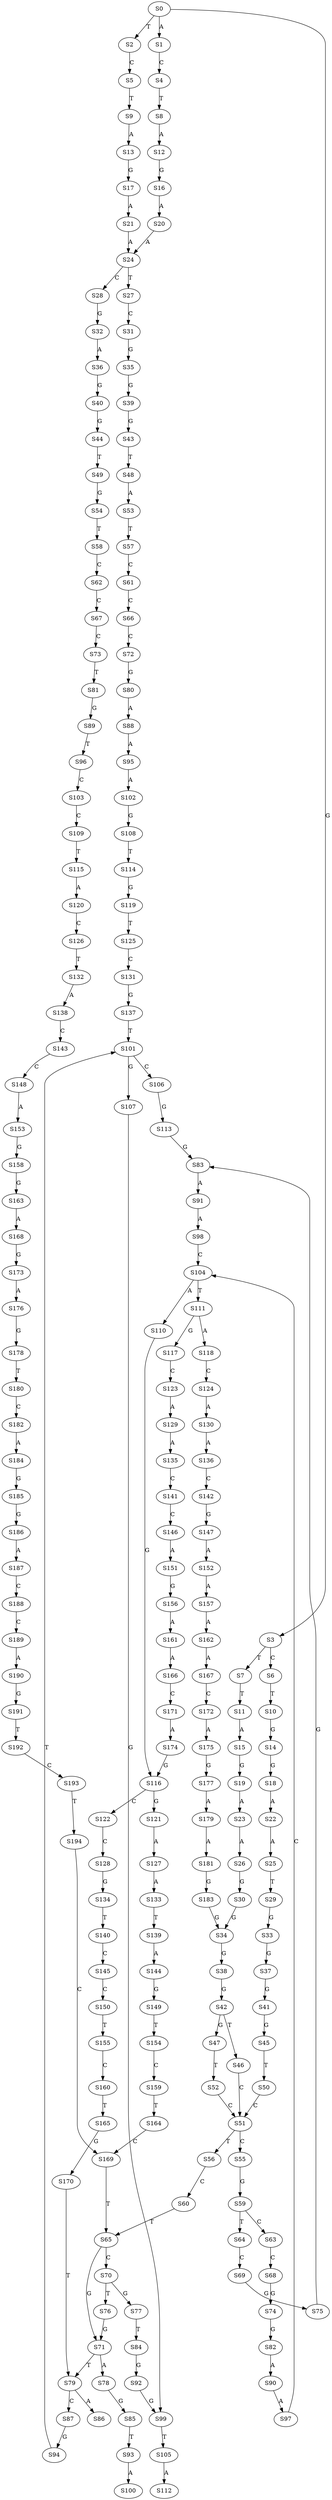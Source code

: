 strict digraph  {
	S0 -> S1 [ label = A ];
	S0 -> S2 [ label = T ];
	S0 -> S3 [ label = G ];
	S1 -> S4 [ label = C ];
	S2 -> S5 [ label = C ];
	S3 -> S6 [ label = C ];
	S3 -> S7 [ label = T ];
	S4 -> S8 [ label = T ];
	S5 -> S9 [ label = T ];
	S6 -> S10 [ label = T ];
	S7 -> S11 [ label = T ];
	S8 -> S12 [ label = A ];
	S9 -> S13 [ label = A ];
	S10 -> S14 [ label = G ];
	S11 -> S15 [ label = A ];
	S12 -> S16 [ label = G ];
	S13 -> S17 [ label = G ];
	S14 -> S18 [ label = G ];
	S15 -> S19 [ label = G ];
	S16 -> S20 [ label = A ];
	S17 -> S21 [ label = A ];
	S18 -> S22 [ label = A ];
	S19 -> S23 [ label = A ];
	S20 -> S24 [ label = A ];
	S21 -> S24 [ label = A ];
	S22 -> S25 [ label = A ];
	S23 -> S26 [ label = A ];
	S24 -> S27 [ label = T ];
	S24 -> S28 [ label = C ];
	S25 -> S29 [ label = T ];
	S26 -> S30 [ label = G ];
	S27 -> S31 [ label = C ];
	S28 -> S32 [ label = G ];
	S29 -> S33 [ label = G ];
	S30 -> S34 [ label = G ];
	S31 -> S35 [ label = G ];
	S32 -> S36 [ label = A ];
	S33 -> S37 [ label = G ];
	S34 -> S38 [ label = G ];
	S35 -> S39 [ label = G ];
	S36 -> S40 [ label = G ];
	S37 -> S41 [ label = G ];
	S38 -> S42 [ label = G ];
	S39 -> S43 [ label = G ];
	S40 -> S44 [ label = G ];
	S41 -> S45 [ label = G ];
	S42 -> S46 [ label = T ];
	S42 -> S47 [ label = G ];
	S43 -> S48 [ label = T ];
	S44 -> S49 [ label = T ];
	S45 -> S50 [ label = T ];
	S46 -> S51 [ label = C ];
	S47 -> S52 [ label = T ];
	S48 -> S53 [ label = A ];
	S49 -> S54 [ label = G ];
	S50 -> S51 [ label = C ];
	S51 -> S55 [ label = C ];
	S51 -> S56 [ label = T ];
	S52 -> S51 [ label = C ];
	S53 -> S57 [ label = T ];
	S54 -> S58 [ label = T ];
	S55 -> S59 [ label = G ];
	S56 -> S60 [ label = C ];
	S57 -> S61 [ label = C ];
	S58 -> S62 [ label = C ];
	S59 -> S63 [ label = C ];
	S59 -> S64 [ label = T ];
	S60 -> S65 [ label = T ];
	S61 -> S66 [ label = C ];
	S62 -> S67 [ label = C ];
	S63 -> S68 [ label = C ];
	S64 -> S69 [ label = C ];
	S65 -> S70 [ label = C ];
	S65 -> S71 [ label = G ];
	S66 -> S72 [ label = C ];
	S67 -> S73 [ label = C ];
	S68 -> S74 [ label = G ];
	S69 -> S75 [ label = G ];
	S70 -> S76 [ label = T ];
	S70 -> S77 [ label = G ];
	S71 -> S78 [ label = A ];
	S71 -> S79 [ label = T ];
	S72 -> S80 [ label = G ];
	S73 -> S81 [ label = T ];
	S74 -> S82 [ label = G ];
	S75 -> S83 [ label = G ];
	S76 -> S71 [ label = G ];
	S77 -> S84 [ label = T ];
	S78 -> S85 [ label = G ];
	S79 -> S86 [ label = A ];
	S79 -> S87 [ label = C ];
	S80 -> S88 [ label = A ];
	S81 -> S89 [ label = G ];
	S82 -> S90 [ label = A ];
	S83 -> S91 [ label = A ];
	S84 -> S92 [ label = G ];
	S85 -> S93 [ label = T ];
	S87 -> S94 [ label = G ];
	S88 -> S95 [ label = A ];
	S89 -> S96 [ label = T ];
	S90 -> S97 [ label = A ];
	S91 -> S98 [ label = A ];
	S92 -> S99 [ label = G ];
	S93 -> S100 [ label = A ];
	S94 -> S101 [ label = T ];
	S95 -> S102 [ label = A ];
	S96 -> S103 [ label = C ];
	S97 -> S104 [ label = C ];
	S98 -> S104 [ label = C ];
	S99 -> S105 [ label = T ];
	S101 -> S106 [ label = C ];
	S101 -> S107 [ label = G ];
	S102 -> S108 [ label = G ];
	S103 -> S109 [ label = C ];
	S104 -> S110 [ label = A ];
	S104 -> S111 [ label = T ];
	S105 -> S112 [ label = A ];
	S106 -> S113 [ label = G ];
	S107 -> S99 [ label = G ];
	S108 -> S114 [ label = T ];
	S109 -> S115 [ label = T ];
	S110 -> S116 [ label = G ];
	S111 -> S117 [ label = G ];
	S111 -> S118 [ label = A ];
	S113 -> S83 [ label = G ];
	S114 -> S119 [ label = G ];
	S115 -> S120 [ label = A ];
	S116 -> S121 [ label = G ];
	S116 -> S122 [ label = C ];
	S117 -> S123 [ label = C ];
	S118 -> S124 [ label = C ];
	S119 -> S125 [ label = T ];
	S120 -> S126 [ label = C ];
	S121 -> S127 [ label = A ];
	S122 -> S128 [ label = C ];
	S123 -> S129 [ label = A ];
	S124 -> S130 [ label = A ];
	S125 -> S131 [ label = C ];
	S126 -> S132 [ label = T ];
	S127 -> S133 [ label = A ];
	S128 -> S134 [ label = G ];
	S129 -> S135 [ label = A ];
	S130 -> S136 [ label = A ];
	S131 -> S137 [ label = G ];
	S132 -> S138 [ label = A ];
	S133 -> S139 [ label = T ];
	S134 -> S140 [ label = T ];
	S135 -> S141 [ label = C ];
	S136 -> S142 [ label = C ];
	S137 -> S101 [ label = T ];
	S138 -> S143 [ label = C ];
	S139 -> S144 [ label = A ];
	S140 -> S145 [ label = C ];
	S141 -> S146 [ label = C ];
	S142 -> S147 [ label = G ];
	S143 -> S148 [ label = C ];
	S144 -> S149 [ label = G ];
	S145 -> S150 [ label = C ];
	S146 -> S151 [ label = A ];
	S147 -> S152 [ label = A ];
	S148 -> S153 [ label = A ];
	S149 -> S154 [ label = T ];
	S150 -> S155 [ label = T ];
	S151 -> S156 [ label = G ];
	S152 -> S157 [ label = A ];
	S153 -> S158 [ label = G ];
	S154 -> S159 [ label = C ];
	S155 -> S160 [ label = C ];
	S156 -> S161 [ label = A ];
	S157 -> S162 [ label = A ];
	S158 -> S163 [ label = G ];
	S159 -> S164 [ label = T ];
	S160 -> S165 [ label = T ];
	S161 -> S166 [ label = A ];
	S162 -> S167 [ label = A ];
	S163 -> S168 [ label = A ];
	S164 -> S169 [ label = C ];
	S165 -> S170 [ label = G ];
	S166 -> S171 [ label = C ];
	S167 -> S172 [ label = C ];
	S168 -> S173 [ label = G ];
	S169 -> S65 [ label = T ];
	S170 -> S79 [ label = T ];
	S171 -> S174 [ label = A ];
	S172 -> S175 [ label = A ];
	S173 -> S176 [ label = A ];
	S174 -> S116 [ label = G ];
	S175 -> S177 [ label = G ];
	S176 -> S178 [ label = G ];
	S177 -> S179 [ label = A ];
	S178 -> S180 [ label = T ];
	S179 -> S181 [ label = A ];
	S180 -> S182 [ label = C ];
	S181 -> S183 [ label = G ];
	S182 -> S184 [ label = A ];
	S183 -> S34 [ label = G ];
	S184 -> S185 [ label = G ];
	S185 -> S186 [ label = G ];
	S186 -> S187 [ label = A ];
	S187 -> S188 [ label = C ];
	S188 -> S189 [ label = C ];
	S189 -> S190 [ label = A ];
	S190 -> S191 [ label = G ];
	S191 -> S192 [ label = T ];
	S192 -> S193 [ label = C ];
	S193 -> S194 [ label = T ];
	S194 -> S169 [ label = C ];
}
